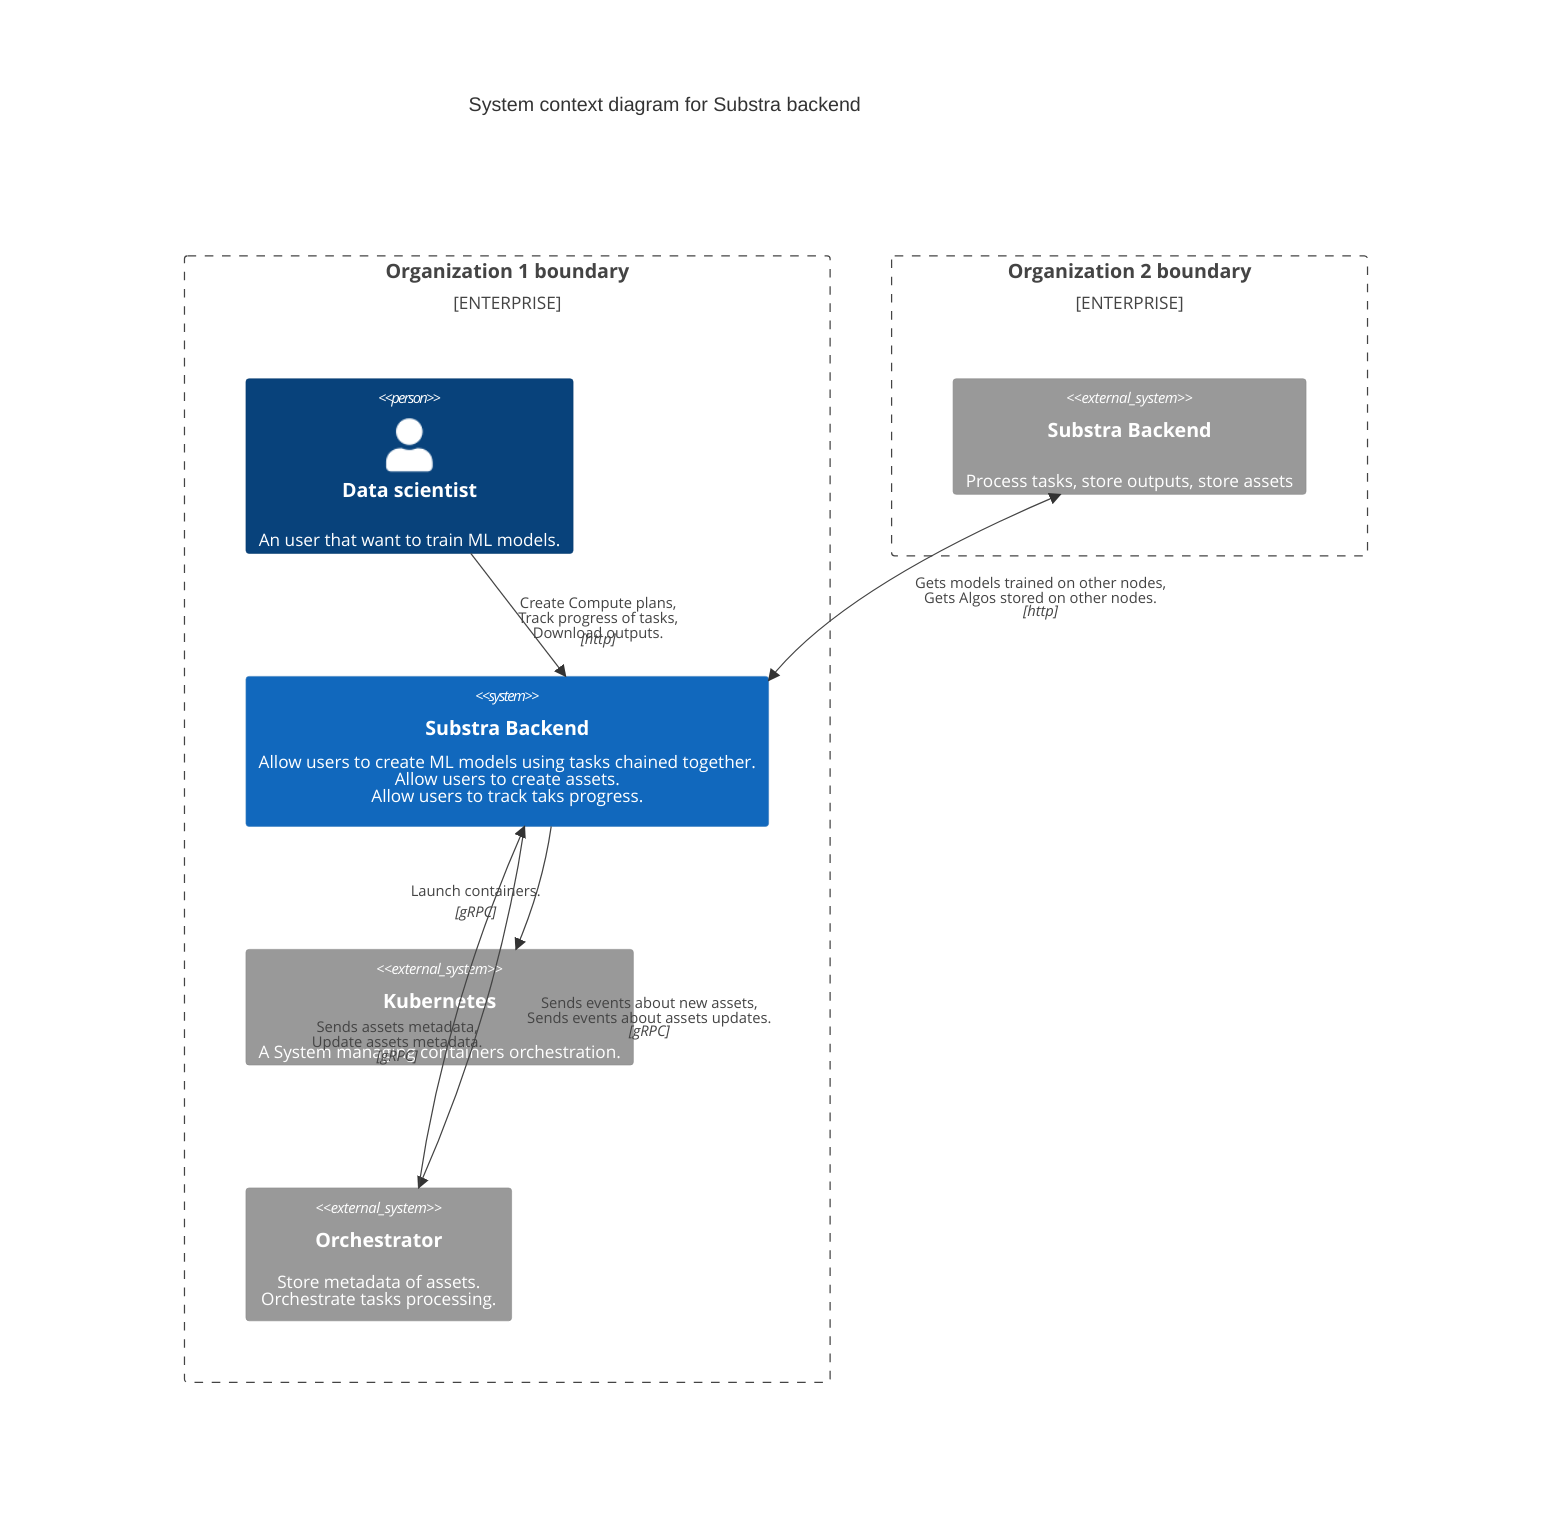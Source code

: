 C4Context
  title System context diagram for Substra backend

  Enterprise_Boundary(b0, "Organization 1 boundary") {
    Person(DataScientist, "Data scientist", "An user that want to train ML models.")
    System(Backend0rg1, "Substra Backend", "Allow users to create ML models using tasks chained together.<br/>Allow users to create assets.<br/>Allow users to track taks progress.")
    System_Ext(Kubernetes, "Kubernetes", "A System managing containers orchestration.")
    System_Ext(Orchestrator, "Orchestrator", "Store metadata of assets.<br/>Orchestrate tasks processing.")
  }

  Enterprise_Boundary(b1, "Organization 2 boundary") {
    System_Ext(BackendOrg2, "Substra Backend", "Process tasks, store outputs, store assets")
  }

  Rel(DataScientist, Backend0rg1, "Create Compute plans,<br/>Track progress of tasks,<br/>Download outputs.", "http")
  BiRel(Backend0rg1, BackendOrg2, "Gets models trained on other nodes,<br/>Gets Algos stored on other nodes.", "http")
  Rel(Backend0rg1, Kubernetes, "Launch containers.", "gRPC")
  Rel(Backend0rg1, Orchestrator, "Sends assets metadata,<br/>Update assets metadata.", "gRPC")
  Rel(Orchestrator, Backend0rg1, "Sends events about new assets,<br/>Sends events about assets updates.", "gRPC")


  UpdateRelStyle(Backend0rg1, Orchestrator, $offsetX="-130", $offsetY="20")
  UpdateRelStyle(Orchestrator, Backend0rg1, $offsetX="45")
  UpdateRelStyle(Backend0rg1, Kubernetes, $offsetX="-100")